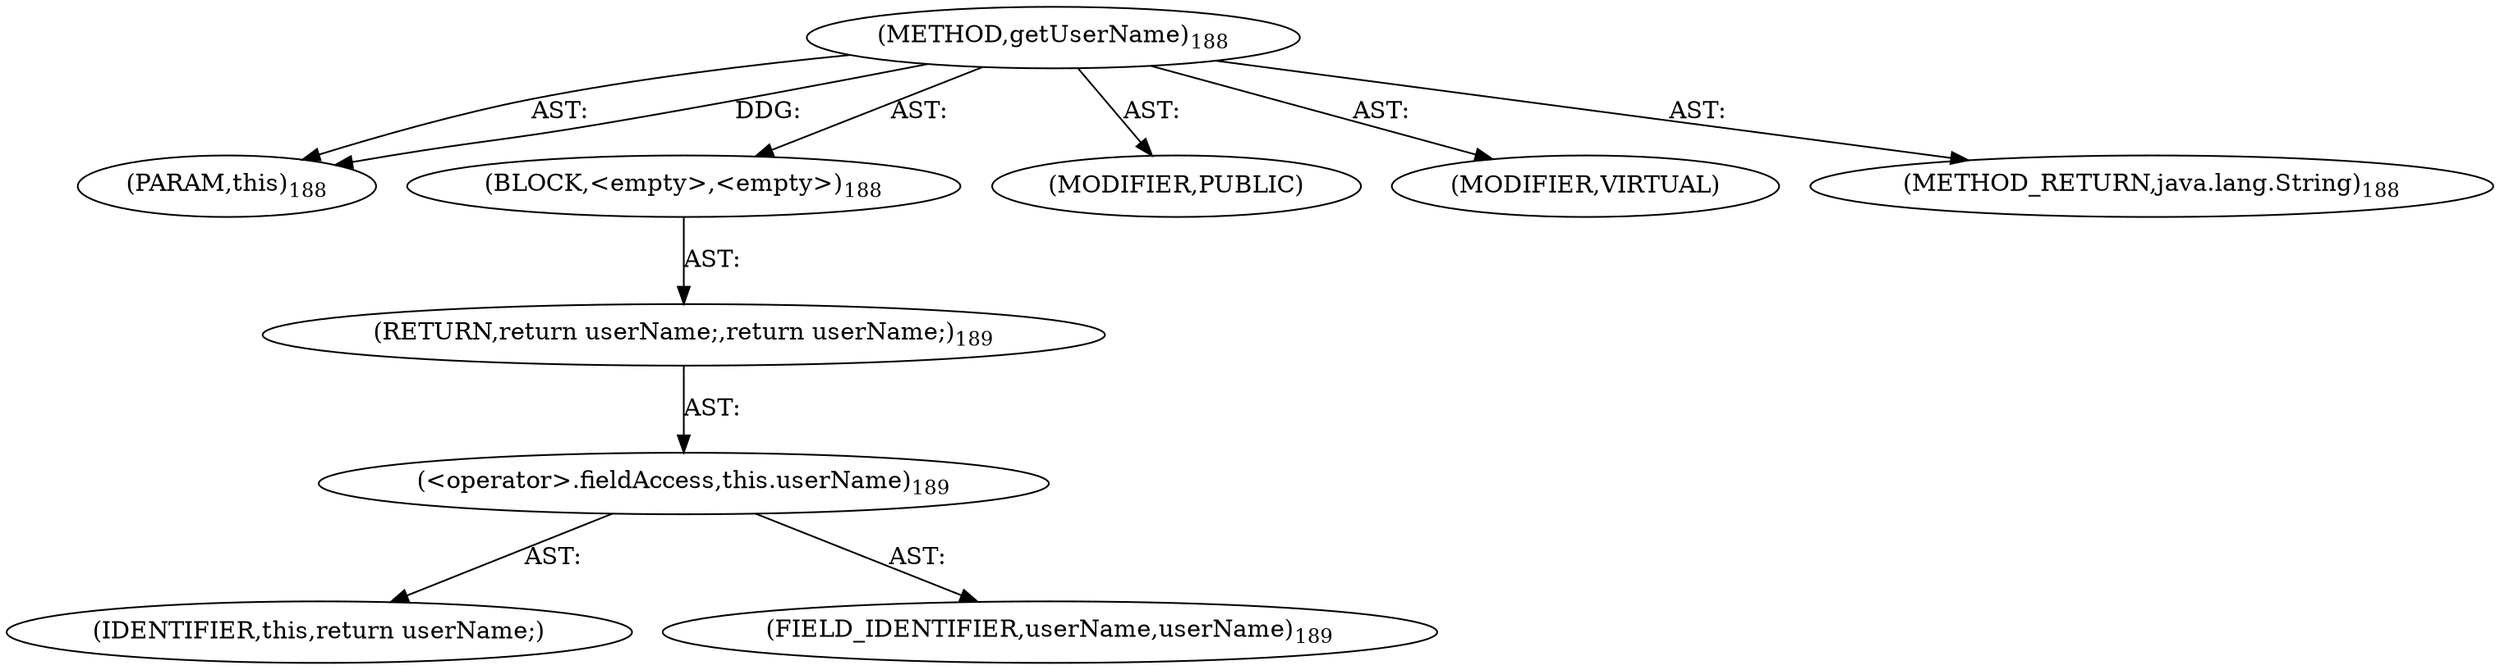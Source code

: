 digraph "getUserName" {  
"111669149704" [label = <(METHOD,getUserName)<SUB>188</SUB>> ]
"115964117005" [label = <(PARAM,this)<SUB>188</SUB>> ]
"25769803791" [label = <(BLOCK,&lt;empty&gt;,&lt;empty&gt;)<SUB>188</SUB>> ]
"146028888067" [label = <(RETURN,return userName;,return userName;)<SUB>189</SUB>> ]
"30064771112" [label = <(&lt;operator&gt;.fieldAccess,this.userName)<SUB>189</SUB>> ]
"68719476763" [label = <(IDENTIFIER,this,return userName;)> ]
"55834574860" [label = <(FIELD_IDENTIFIER,userName,userName)<SUB>189</SUB>> ]
"133143986199" [label = <(MODIFIER,PUBLIC)> ]
"133143986200" [label = <(MODIFIER,VIRTUAL)> ]
"128849018888" [label = <(METHOD_RETURN,java.lang.String)<SUB>188</SUB>> ]
  "111669149704" -> "115964117005"  [ label = "AST: "] 
  "111669149704" -> "25769803791"  [ label = "AST: "] 
  "111669149704" -> "133143986199"  [ label = "AST: "] 
  "111669149704" -> "133143986200"  [ label = "AST: "] 
  "111669149704" -> "128849018888"  [ label = "AST: "] 
  "25769803791" -> "146028888067"  [ label = "AST: "] 
  "146028888067" -> "30064771112"  [ label = "AST: "] 
  "30064771112" -> "68719476763"  [ label = "AST: "] 
  "30064771112" -> "55834574860"  [ label = "AST: "] 
  "111669149704" -> "115964117005"  [ label = "DDG: "] 
}
